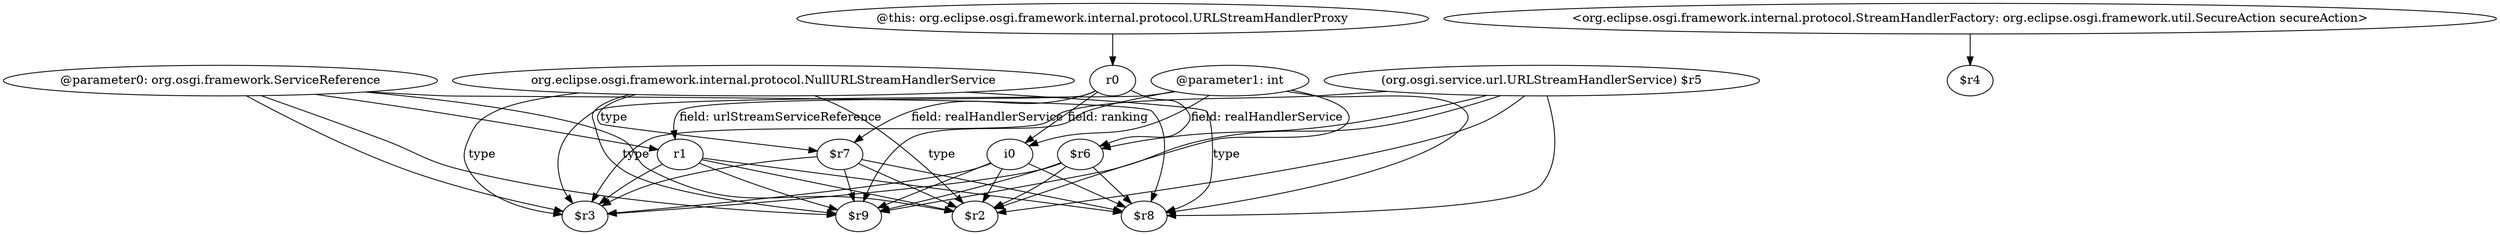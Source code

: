 digraph g {
0[label="r1"]
1[label="$r2"]
0->1[label=""]
2[label="i0"]
3[label="$r3"]
2->3[label=""]
0->3[label=""]
4[label="$r7"]
4->3[label=""]
5[label="@parameter1: int"]
6[label="$r9"]
5->6[label=""]
7[label="$r8"]
0->7[label=""]
8[label="org.eclipse.osgi.framework.internal.protocol.NullURLStreamHandlerService"]
8->6[label="type"]
4->7[label=""]
9[label="@parameter0: org.osgi.framework.ServiceReference"]
9->0[label=""]
2->7[label=""]
10[label="(org.osgi.service.url.URLStreamHandlerService) $r5"]
11[label="$r6"]
10->11[label=""]
12[label="r0"]
12->11[label="field: realHandlerService"]
9->3[label=""]
10->3[label=""]
4->1[label=""]
2->1[label=""]
11->6[label=""]
12->0[label="field: urlStreamServiceReference"]
5->1[label=""]
11->7[label=""]
8->4[label="type"]
0->6[label=""]
8->7[label="type"]
13[label="@this: org.eclipse.osgi.framework.internal.protocol.URLStreamHandlerProxy"]
13->12[label=""]
5->3[label=""]
8->3[label="type"]
11->1[label=""]
10->1[label=""]
4->6[label=""]
2->6[label=""]
9->1[label=""]
12->4[label="field: realHandlerService"]
14[label="<org.eclipse.osgi.framework.internal.protocol.StreamHandlerFactory: org.eclipse.osgi.framework.util.SecureAction secureAction>"]
15[label="$r4"]
14->15[label=""]
12->2[label="field: ranking"]
9->6[label=""]
10->6[label=""]
10->7[label=""]
5->2[label=""]
11->3[label=""]
9->7[label=""]
8->1[label="type"]
5->7[label=""]
}